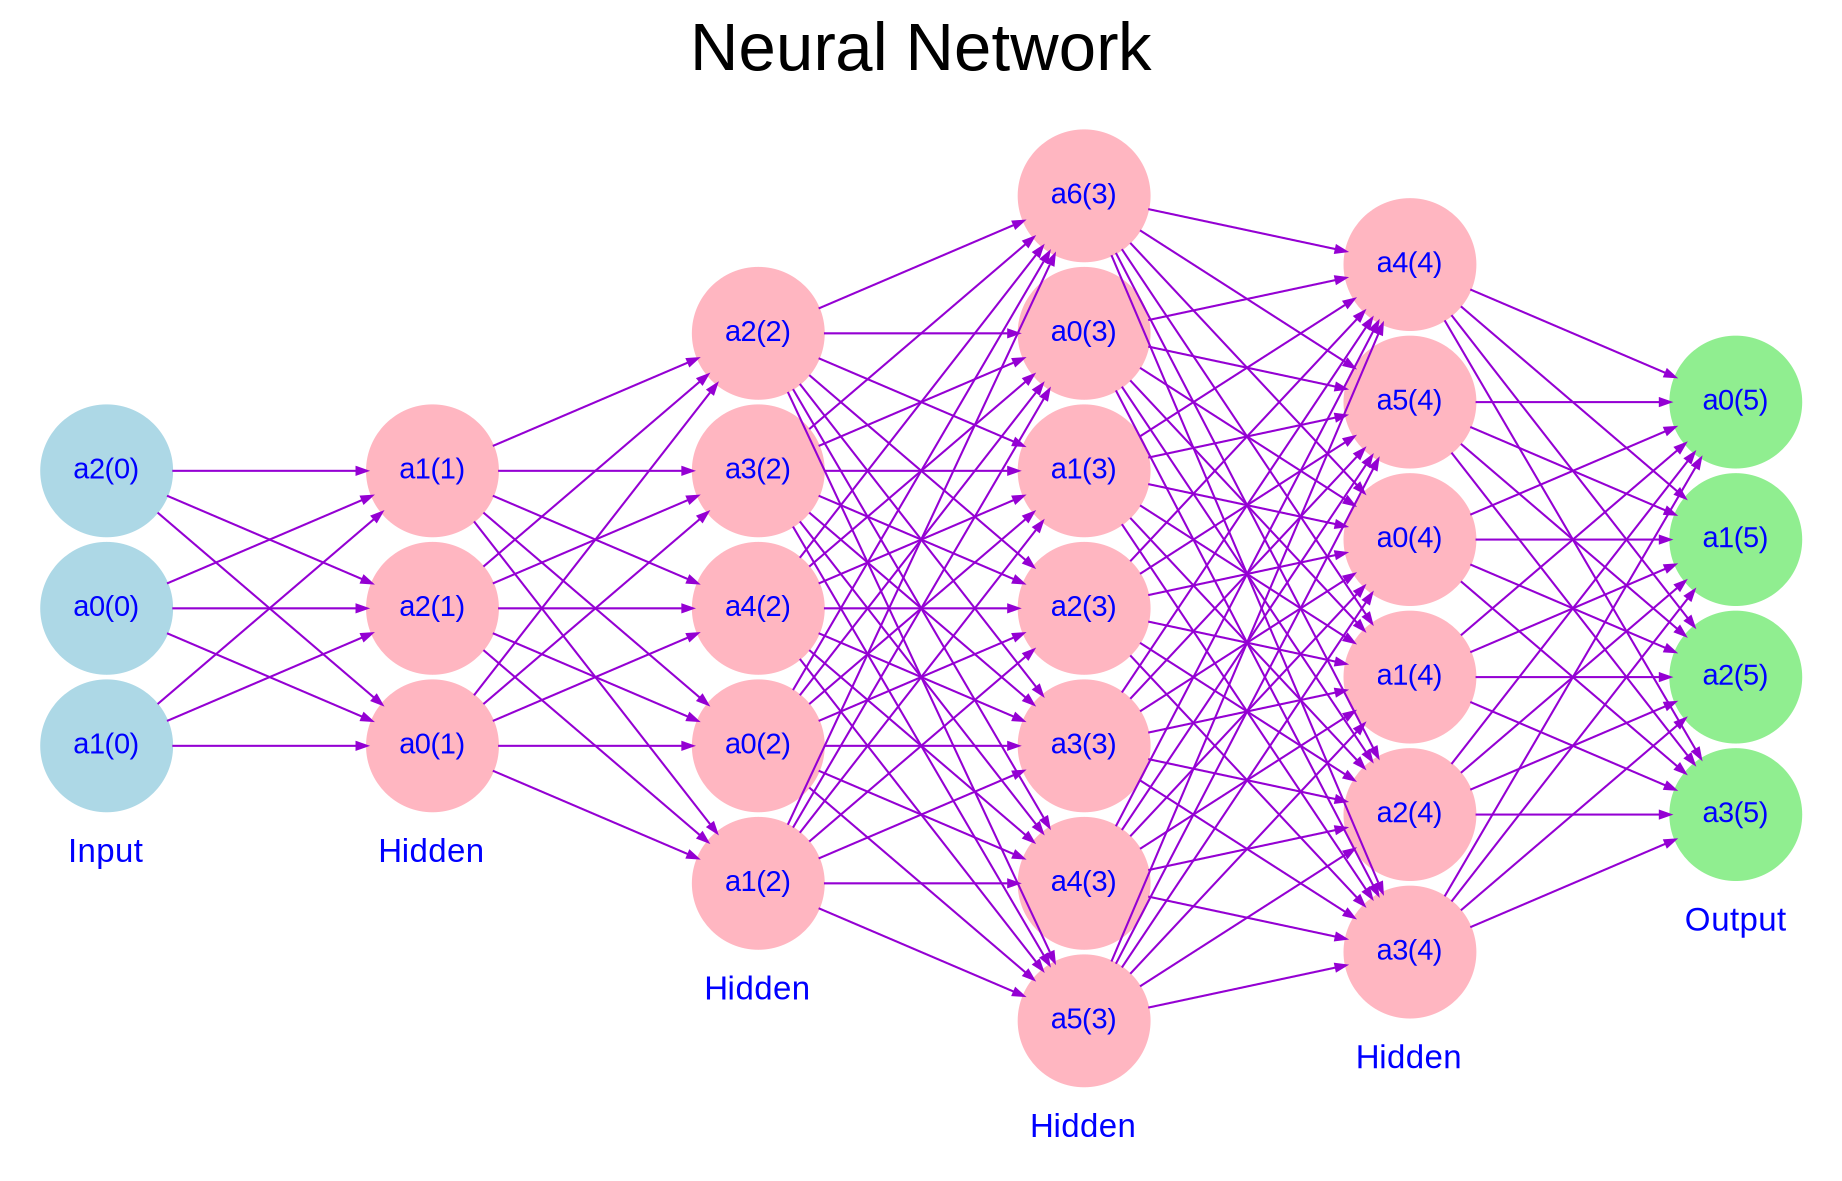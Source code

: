 digraph "Neural Network" {
	label="Neural Network"
	fontsize=32
	fontname=Arial
	node [fontname=Arial]
	fontcolor=Black
	rankdir=LR
	line=none
	splines=line
	nodesep=.05
	ranksep=1.3
	labelloc=t
	edge [arrowsize=.5 color=darkviolet]
	node [color=lightblue fillcolor=lightblue fontcolor=blue rankdir=TD shape=circle style=filled]
	a10 [label="a0(0)"]
	node [color=lightblue fillcolor=lightblue fontcolor=blue rankdir=TD shape=circle style=filled]
	a11 [label="a1(0)"]
	node [color=lightblue fillcolor=lightblue fontcolor=blue rankdir=TD shape=circle style=filled]
	a12 [label="a2(0)"]
	node [color=lightpink fillcolor=lightpink fontcolor=blue rankdir=TD shape=circle style=filled]
	a20 [label="a0(1)"]
	node [color=lightpink fillcolor=lightpink fontcolor=blue rankdir=TD shape=circle style=filled]
	a21 [label="a1(1)"]
	node [color=lightpink fillcolor=lightpink fontcolor=blue rankdir=TD shape=circle style=filled]
	a22 [label="a2(1)"]
	node [color=lightpink fillcolor=lightpink fontcolor=blue rankdir=TD shape=circle style=filled]
	a30 [label="a0(2)"]
	node [color=lightpink fillcolor=lightpink fontcolor=blue rankdir=TD shape=circle style=filled]
	a31 [label="a1(2)"]
	node [color=lightpink fillcolor=lightpink fontcolor=blue rankdir=TD shape=circle style=filled]
	a32 [label="a2(2)"]
	node [color=lightpink fillcolor=lightpink fontcolor=blue rankdir=TD shape=circle style=filled]
	a33 [label="a3(2)"]
	node [color=lightpink fillcolor=lightpink fontcolor=blue rankdir=TD shape=circle style=filled]
	a34 [label="a4(2)"]
	node [color=lightpink fillcolor=lightpink fontcolor=blue rankdir=TD shape=circle style=filled]
	a40 [label="a0(3)"]
	node [color=lightpink fillcolor=lightpink fontcolor=blue rankdir=TD shape=circle style=filled]
	a41 [label="a1(3)"]
	node [color=lightpink fillcolor=lightpink fontcolor=blue rankdir=TD shape=circle style=filled]
	a42 [label="a2(3)"]
	node [color=lightpink fillcolor=lightpink fontcolor=blue rankdir=TD shape=circle style=filled]
	a43 [label="a3(3)"]
	node [color=lightpink fillcolor=lightpink fontcolor=blue rankdir=TD shape=circle style=filled]
	a44 [label="a4(3)"]
	node [color=lightpink fillcolor=lightpink fontcolor=blue rankdir=TD shape=circle style=filled]
	a45 [label="a5(3)"]
	node [color=lightpink fillcolor=lightpink fontcolor=blue rankdir=TD shape=circle style=filled]
	a46 [label="a6(3)"]
	node [color=lightpink fillcolor=lightpink fontcolor=blue rankdir=TD shape=circle style=filled]
	a50 [label="a0(4)"]
	node [color=lightpink fillcolor=lightpink fontcolor=blue rankdir=TD shape=circle style=filled]
	a51 [label="a1(4)"]
	node [color=lightpink fillcolor=lightpink fontcolor=blue rankdir=TD shape=circle style=filled]
	a52 [label="a2(4)"]
	node [color=lightpink fillcolor=lightpink fontcolor=blue rankdir=TD shape=circle style=filled]
	a53 [label="a3(4)"]
	node [color=lightpink fillcolor=lightpink fontcolor=blue rankdir=TD shape=circle style=filled]
	a54 [label="a4(4)"]
	node [color=lightpink fillcolor=lightpink fontcolor=blue rankdir=TD shape=circle style=filled]
	a55 [label="a5(4)"]
	node [color=lightgreen fillcolor=lightgreen fontcolor=blue rankdir=TD shape=circle style=filled]
	a60 [label="a0(5)"]
	node [color=lightgreen fillcolor=lightgreen fontcolor=blue rankdir=TD shape=circle style=filled]
	a61 [label="a1(5)"]
	node [color=lightgreen fillcolor=lightgreen fontcolor=blue rankdir=TD shape=circle style=filled]
	a62 [label="a2(5)"]
	node [color=lightgreen fillcolor=lightgreen fontcolor=blue rankdir=TD shape=circle style=filled]
	a63 [label="a3(5)"]
	edge [pencolor=pink penwidth=1]
	a10 -> a20
	edge [pencolor=pink penwidth=1]
	a10 -> a21
	edge [pencolor=pink penwidth=1]
	a10 -> a22
	edge [pencolor=pink penwidth=1]
	a11 -> a20
	edge [pencolor=pink penwidth=1]
	a11 -> a21
	edge [pencolor=pink penwidth=1]
	a11 -> a22
	edge [pencolor=pink penwidth=1]
	a12 -> a20
	edge [pencolor=pink penwidth=1]
	a12 -> a21
	edge [pencolor=pink penwidth=1]
	a12 -> a22
	edge [pencolor=pink penwidth=1]
	a20 -> a30
	edge [pencolor=pink penwidth=1]
	a20 -> a31
	edge [pencolor=pink penwidth=1]
	a20 -> a32
	edge [pencolor=pink penwidth=1]
	a20 -> a33
	edge [pencolor=pink penwidth=1]
	a20 -> a34
	edge [pencolor=pink penwidth=1]
	a21 -> a30
	edge [pencolor=pink penwidth=1]
	a21 -> a31
	edge [pencolor=pink penwidth=1]
	a21 -> a32
	edge [pencolor=pink penwidth=1]
	a21 -> a33
	edge [pencolor=pink penwidth=1]
	a21 -> a34
	edge [pencolor=pink penwidth=1]
	a22 -> a30
	edge [pencolor=pink penwidth=1]
	a22 -> a31
	edge [pencolor=pink penwidth=1]
	a22 -> a32
	edge [pencolor=pink penwidth=1]
	a22 -> a33
	edge [pencolor=pink penwidth=1]
	a22 -> a34
	edge [pencolor=pink penwidth=1]
	a30 -> a40
	edge [pencolor=pink penwidth=1]
	a30 -> a41
	edge [pencolor=pink penwidth=1]
	a30 -> a42
	edge [pencolor=pink penwidth=1]
	a30 -> a43
	edge [pencolor=pink penwidth=1]
	a30 -> a44
	edge [pencolor=pink penwidth=1]
	a30 -> a45
	edge [pencolor=pink penwidth=1]
	a30 -> a46
	edge [pencolor=pink penwidth=1]
	a31 -> a40
	edge [pencolor=pink penwidth=1]
	a31 -> a41
	edge [pencolor=pink penwidth=1]
	a31 -> a42
	edge [pencolor=pink penwidth=1]
	a31 -> a43
	edge [pencolor=pink penwidth=1]
	a31 -> a44
	edge [pencolor=pink penwidth=1]
	a31 -> a45
	edge [pencolor=pink penwidth=1]
	a31 -> a46
	edge [pencolor=pink penwidth=1]
	a32 -> a40
	edge [pencolor=pink penwidth=1]
	a32 -> a41
	edge [pencolor=pink penwidth=1]
	a32 -> a42
	edge [pencolor=pink penwidth=1]
	a32 -> a43
	edge [pencolor=pink penwidth=1]
	a32 -> a44
	edge [pencolor=pink penwidth=1]
	a32 -> a45
	edge [pencolor=pink penwidth=1]
	a32 -> a46
	edge [pencolor=pink penwidth=1]
	a33 -> a40
	edge [pencolor=pink penwidth=1]
	a33 -> a41
	edge [pencolor=pink penwidth=1]
	a33 -> a42
	edge [pencolor=pink penwidth=1]
	a33 -> a43
	edge [pencolor=pink penwidth=1]
	a33 -> a44
	edge [pencolor=pink penwidth=1]
	a33 -> a45
	edge [pencolor=pink penwidth=1]
	a33 -> a46
	edge [pencolor=pink penwidth=1]
	a34 -> a40
	edge [pencolor=pink penwidth=1]
	a34 -> a41
	edge [pencolor=pink penwidth=1]
	a34 -> a42
	edge [pencolor=pink penwidth=1]
	a34 -> a43
	edge [pencolor=pink penwidth=1]
	a34 -> a44
	edge [pencolor=pink penwidth=1]
	a34 -> a45
	edge [pencolor=pink penwidth=1]
	a34 -> a46
	edge [pencolor=pink penwidth=1]
	a40 -> a50
	edge [pencolor=pink penwidth=1]
	a40 -> a51
	edge [pencolor=pink penwidth=1]
	a40 -> a52
	edge [pencolor=pink penwidth=1]
	a40 -> a53
	edge [pencolor=pink penwidth=1]
	a40 -> a54
	edge [pencolor=pink penwidth=1]
	a40 -> a55
	edge [pencolor=pink penwidth=1]
	a41 -> a50
	edge [pencolor=pink penwidth=1]
	a41 -> a51
	edge [pencolor=pink penwidth=1]
	a41 -> a52
	edge [pencolor=pink penwidth=1]
	a41 -> a53
	edge [pencolor=pink penwidth=1]
	a41 -> a54
	edge [pencolor=pink penwidth=1]
	a41 -> a55
	edge [pencolor=pink penwidth=1]
	a42 -> a50
	edge [pencolor=pink penwidth=1]
	a42 -> a51
	edge [pencolor=pink penwidth=1]
	a42 -> a52
	edge [pencolor=pink penwidth=1]
	a42 -> a53
	edge [pencolor=pink penwidth=1]
	a42 -> a54
	edge [pencolor=pink penwidth=1]
	a42 -> a55
	edge [pencolor=pink penwidth=1]
	a43 -> a50
	edge [pencolor=pink penwidth=1]
	a43 -> a51
	edge [pencolor=pink penwidth=1]
	a43 -> a52
	edge [pencolor=pink penwidth=1]
	a43 -> a53
	edge [pencolor=pink penwidth=1]
	a43 -> a54
	edge [pencolor=pink penwidth=1]
	a43 -> a55
	edge [pencolor=pink penwidth=1]
	a44 -> a50
	edge [pencolor=pink penwidth=1]
	a44 -> a51
	edge [pencolor=pink penwidth=1]
	a44 -> a52
	edge [pencolor=pink penwidth=1]
	a44 -> a53
	edge [pencolor=pink penwidth=1]
	a44 -> a54
	edge [pencolor=pink penwidth=1]
	a44 -> a55
	edge [pencolor=pink penwidth=1]
	a45 -> a50
	edge [pencolor=pink penwidth=1]
	a45 -> a51
	edge [pencolor=pink penwidth=1]
	a45 -> a52
	edge [pencolor=pink penwidth=1]
	a45 -> a53
	edge [pencolor=pink penwidth=1]
	a45 -> a54
	edge [pencolor=pink penwidth=1]
	a45 -> a55
	edge [pencolor=pink penwidth=1]
	a46 -> a50
	edge [pencolor=pink penwidth=1]
	a46 -> a51
	edge [pencolor=pink penwidth=1]
	a46 -> a52
	edge [pencolor=pink penwidth=1]
	a46 -> a53
	edge [pencolor=pink penwidth=1]
	a46 -> a54
	edge [pencolor=pink penwidth=1]
	a46 -> a55
	edge [pencolor=pink penwidth=1]
	a50 -> a60
	edge [pencolor=pink penwidth=1]
	a50 -> a61
	edge [pencolor=pink penwidth=1]
	a50 -> a62
	edge [pencolor=pink penwidth=1]
	a50 -> a63
	edge [pencolor=pink penwidth=1]
	a51 -> a60
	edge [pencolor=pink penwidth=1]
	a51 -> a61
	edge [pencolor=pink penwidth=1]
	a51 -> a62
	edge [pencolor=pink penwidth=1]
	a51 -> a63
	edge [pencolor=pink penwidth=1]
	a52 -> a60
	edge [pencolor=pink penwidth=1]
	a52 -> a61
	edge [pencolor=pink penwidth=1]
	a52 -> a62
	edge [pencolor=pink penwidth=1]
	a52 -> a63
	edge [pencolor=pink penwidth=1]
	a53 -> a60
	edge [pencolor=pink penwidth=1]
	a53 -> a61
	edge [pencolor=pink penwidth=1]
	a53 -> a62
	edge [pencolor=pink penwidth=1]
	a53 -> a63
	edge [pencolor=pink penwidth=1]
	a54 -> a60
	edge [pencolor=pink penwidth=1]
	a54 -> a61
	edge [pencolor=pink penwidth=1]
	a54 -> a62
	edge [pencolor=pink penwidth=1]
	a54 -> a63
	edge [pencolor=pink penwidth=1]
	a55 -> a60
	edge [pencolor=pink penwidth=1]
	a55 -> a61
	edge [pencolor=pink penwidth=1]
	a55 -> a62
	edge [pencolor=pink penwidth=1]
	a55 -> a63
	node [color=lightblue fillcolor=lightblue labelloc=t rankdir=TD shape=circle style=filled]
	a10 [label="a0(0)"]
	node [color=lightblue fillcolor=lightblue labelloc=t rankdir=TD shape=circle style=filled]
	a11 [label="a1(0)"]
	node [color=lightblue fillcolor=lightblue labelloc=t rankdir=TD shape=circle style=filled]
	a12 [label="a2(0)"]
	node [color=lightpink fillcolor=lightpink labelloc=t rankdir=TD shape=circle style=filled]
	a20 [label="a0(1)"]
	node [color=lightpink fillcolor=lightpink labelloc=t rankdir=TD shape=circle style=filled]
	a21 [label="a1(1)"]
	node [color=lightpink fillcolor=lightpink labelloc=t rankdir=TD shape=circle style=filled]
	a22 [label="a2(1)"]
	node [color=lightpink fillcolor=lightpink labelloc=t rankdir=TD shape=circle style=filled]
	a30 [label="a0(2)"]
	node [color=lightpink fillcolor=lightpink labelloc=t rankdir=TD shape=circle style=filled]
	a31 [label="a1(2)"]
	node [color=lightpink fillcolor=lightpink labelloc=t rankdir=TD shape=circle style=filled]
	a32 [label="a2(2)"]
	node [color=lightpink fillcolor=lightpink labelloc=t rankdir=TD shape=circle style=filled]
	a33 [label="a3(2)"]
	node [color=lightpink fillcolor=lightpink labelloc=t rankdir=TD shape=circle style=filled]
	a34 [label="a4(2)"]
	node [color=lightpink fillcolor=lightpink labelloc=t rankdir=TD shape=circle style=filled]
	a40 [label="a0(3)"]
	node [color=lightpink fillcolor=lightpink labelloc=t rankdir=TD shape=circle style=filled]
	a41 [label="a1(3)"]
	node [color=lightpink fillcolor=lightpink labelloc=t rankdir=TD shape=circle style=filled]
	a42 [label="a2(3)"]
	node [color=lightpink fillcolor=lightpink labelloc=t rankdir=TD shape=circle style=filled]
	a43 [label="a3(3)"]
	node [color=lightpink fillcolor=lightpink labelloc=t rankdir=TD shape=circle style=filled]
	a44 [label="a4(3)"]
	node [color=lightpink fillcolor=lightpink labelloc=t rankdir=TD shape=circle style=filled]
	a45 [label="a5(3)"]
	node [color=lightpink fillcolor=lightpink labelloc=t rankdir=TD shape=circle style=filled]
	a46 [label="a6(3)"]
	node [color=lightpink fillcolor=lightpink labelloc=t rankdir=TD shape=circle style=filled]
	a50 [label="a0(4)"]
	node [color=lightpink fillcolor=lightpink labelloc=t rankdir=TD shape=circle style=filled]
	a51 [label="a1(4)"]
	node [color=lightpink fillcolor=lightpink labelloc=t rankdir=TD shape=circle style=filled]
	a52 [label="a2(4)"]
	node [color=lightpink fillcolor=lightpink labelloc=t rankdir=TD shape=circle style=filled]
	a53 [label="a3(4)"]
	node [color=lightpink fillcolor=lightpink labelloc=t rankdir=TD shape=circle style=filled]
	a54 [label="a4(4)"]
	node [color=lightpink fillcolor=lightpink labelloc=t rankdir=TD shape=circle style=filled]
	a55 [label="a5(4)"]
	node [color=lightgreen fillcolor=lightgreen labelloc=t rankdir=TD shape=circle style=filled]
	a60 [label="a0(5)"]
	node [color=lightgreen fillcolor=lightgreen labelloc=t rankdir=TD shape=circle style=filled]
	a61 [label="a1(5)"]
	node [color=lightgreen fillcolor=lightgreen labelloc=t rankdir=TD shape=circle style=filled]
	a62 [label="a2(5)"]
	node [color=lightgreen fillcolor=lightgreen labelloc=t rankdir=TD shape=circle style=filled]
	a63 [label="a3(5)"]
	subgraph cluster_1 {
		fontsize=16
		labelloc=b
		fillcolor=none fontcolor=blue label=Input penwidth=0
		a10
		fillcolor=none fontcolor=blue label=Input penwidth=0
		a11
		fillcolor=none fontcolor=blue label=Input penwidth=0
		a12
	}
	subgraph cluster_2 {
		fontsize=16
		labelloc=b
		fillcolor=none fontcolor=blue label=Hidden penwidth=0
		a20
		fillcolor=none fontcolor=blue label=Hidden penwidth=0
		a21
		fillcolor=none fontcolor=blue label=Hidden penwidth=0
		a22
	}
	subgraph cluster_3 {
		fontsize=16
		labelloc=b
		fillcolor=none fontcolor=blue label=Hidden penwidth=0
		a30
		fillcolor=none fontcolor=blue label=Hidden penwidth=0
		a31
		fillcolor=none fontcolor=blue label=Hidden penwidth=0
		a32
		fillcolor=none fontcolor=blue label=Hidden penwidth=0
		a33
		fillcolor=none fontcolor=blue label=Hidden penwidth=0
		a34
	}
	subgraph cluster_4 {
		fontsize=16
		labelloc=b
		fillcolor=none fontcolor=blue label=Hidden penwidth=0
		a40
		fillcolor=none fontcolor=blue label=Hidden penwidth=0
		a41
		fillcolor=none fontcolor=blue label=Hidden penwidth=0
		a42
		fillcolor=none fontcolor=blue label=Hidden penwidth=0
		a43
		fillcolor=none fontcolor=blue label=Hidden penwidth=0
		a44
		fillcolor=none fontcolor=blue label=Hidden penwidth=0
		a45
		fillcolor=none fontcolor=blue label=Hidden penwidth=0
		a46
	}
	subgraph cluster_5 {
		fontsize=16
		labelloc=b
		fillcolor=none fontcolor=blue label=Hidden penwidth=0
		a50
		fillcolor=none fontcolor=blue label=Hidden penwidth=0
		a51
		fillcolor=none fontcolor=blue label=Hidden penwidth=0
		a52
		fillcolor=none fontcolor=blue label=Hidden penwidth=0
		a53
		fillcolor=none fontcolor=blue label=Hidden penwidth=0
		a54
		fillcolor=none fontcolor=blue label=Hidden penwidth=0
		a55
	}
	subgraph cluster_6 {
		fontsize=16
		labelloc=b
		fillcolor=none fontcolor=blue label=Output penwidth=0
		a60
		fillcolor=none fontcolor=blue label=Output penwidth=0
		a61
		fillcolor=none fontcolor=blue label=Output penwidth=0
		a62
		fillcolor=none fontcolor=blue label=Output penwidth=0
		a63
	}
}
